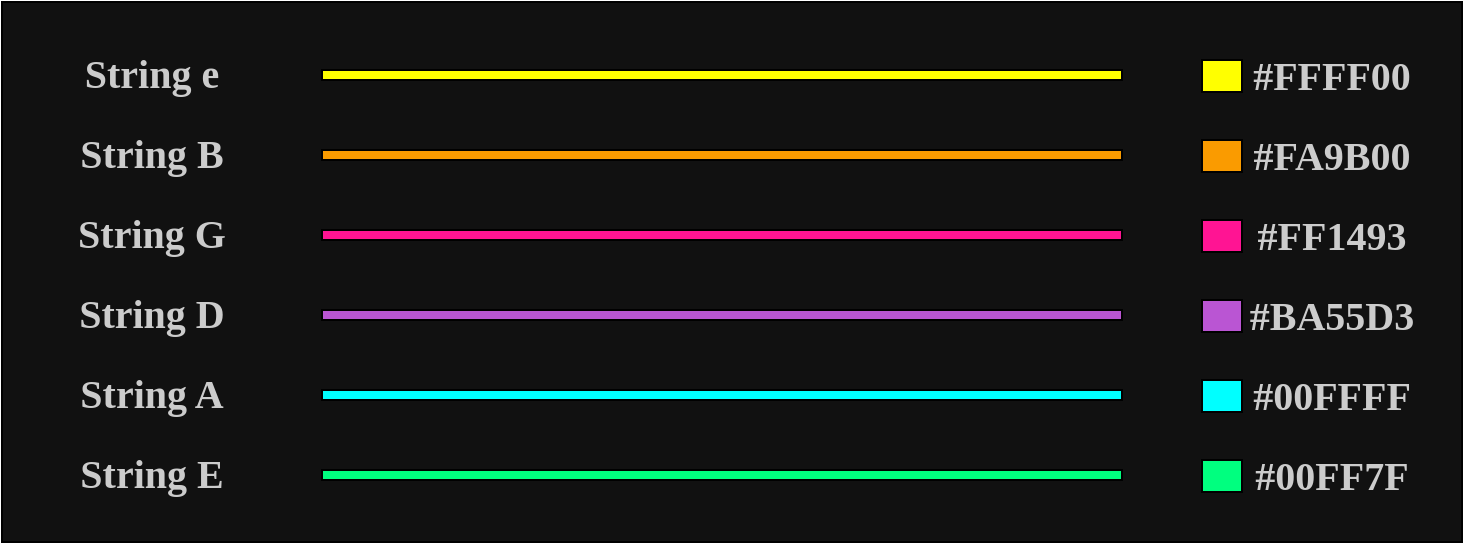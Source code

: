 <mxfile version="20.8.10" type="device"><diagram name="Page-1" id="hFQaVHxl9a7bbsAUh7V9"><mxGraphModel dx="1084" dy="854" grid="1" gridSize="10" guides="1" tooltips="1" connect="1" arrows="1" fold="1" page="1" pageScale="1" pageWidth="827" pageHeight="1169" math="0" shadow="0"><root><mxCell id="0"/><mxCell id="1" parent="0"/><mxCell id="qdTMVZVKZ6MSBZB6tQWG-1" value="" style="rounded=0;whiteSpace=wrap;html=1;fillColor=#111;" vertex="1" parent="1"><mxGeometry x="30" y="200" width="730" height="270" as="geometry"/></mxCell><mxCell id="qdTMVZVKZ6MSBZB6tQWG-2" value="String e" style="rounded=0;whiteSpace=wrap;html=1;fillColor=none;fontSize=20;fontFamily=Fira Code;fontSource=https%3A%2F%2Ffonts.googleapis.com%2Fcss%3Ffamily%3DFira%2BCode;fontStyle=1;strokeWidth=2;strokeColor=none;fontColor=#CCC;" vertex="1" parent="1"><mxGeometry x="50" y="220" width="110" height="30" as="geometry"/></mxCell><mxCell id="qdTMVZVKZ6MSBZB6tQWG-3" value="String B" style="rounded=0;whiteSpace=wrap;html=1;fillColor=none;fontSize=20;fontFamily=Fira Code;fontSource=https%3A%2F%2Ffonts.googleapis.com%2Fcss%3Ffamily%3DFira%2BCode;fontStyle=1;strokeWidth=2;strokeColor=none;fontColor=#CCC;" vertex="1" parent="1"><mxGeometry x="50" y="260" width="110" height="30" as="geometry"/></mxCell><mxCell id="qdTMVZVKZ6MSBZB6tQWG-4" value="String G" style="rounded=0;whiteSpace=wrap;html=1;fillColor=none;fontSize=20;fontFamily=Fira Code;fontSource=https%3A%2F%2Ffonts.googleapis.com%2Fcss%3Ffamily%3DFira%2BCode;fontStyle=1;strokeWidth=2;strokeColor=none;fontColor=#CCC;" vertex="1" parent="1"><mxGeometry x="50" y="300" width="110" height="30" as="geometry"/></mxCell><mxCell id="qdTMVZVKZ6MSBZB6tQWG-5" value="String D" style="rounded=0;whiteSpace=wrap;html=1;fillColor=none;fontSize=20;fontFamily=Fira Code;fontSource=https%3A%2F%2Ffonts.googleapis.com%2Fcss%3Ffamily%3DFira%2BCode;fontStyle=1;strokeWidth=2;strokeColor=none;fontColor=#CCC;" vertex="1" parent="1"><mxGeometry x="50" y="340" width="110" height="30" as="geometry"/></mxCell><mxCell id="qdTMVZVKZ6MSBZB6tQWG-6" value="String A" style="rounded=0;whiteSpace=wrap;html=1;fillColor=none;fontSize=20;fontFamily=Fira Code;fontSource=https%3A%2F%2Ffonts.googleapis.com%2Fcss%3Ffamily%3DFira%2BCode;fontStyle=1;strokeWidth=2;strokeColor=none;fontColor=#CCC;" vertex="1" parent="1"><mxGeometry x="50" y="380" width="110" height="30" as="geometry"/></mxCell><mxCell id="qdTMVZVKZ6MSBZB6tQWG-7" value="String E" style="rounded=0;whiteSpace=wrap;html=1;fillColor=none;fontSize=20;fontFamily=Fira Code;fontSource=https%3A%2F%2Ffonts.googleapis.com%2Fcss%3Ffamily%3DFira%2BCode;fontStyle=1;strokeWidth=2;strokeColor=none;fontColor=#CCC;" vertex="1" parent="1"><mxGeometry x="50" y="420" width="110" height="30" as="geometry"/></mxCell><mxCell id="qdTMVZVKZ6MSBZB6tQWG-8" value="" style="rounded=0;whiteSpace=wrap;html=1;fontSize=20;fontColor=#CCC;fillColor=#FFFF00;" vertex="1" parent="1"><mxGeometry x="190" y="234" width="400" height="5" as="geometry"/></mxCell><mxCell id="qdTMVZVKZ6MSBZB6tQWG-9" value="" style="rounded=0;whiteSpace=wrap;html=1;fontSize=20;fontColor=#CCC;fillColor=#FA9B00;" vertex="1" parent="1"><mxGeometry x="190" y="274" width="400" height="5" as="geometry"/></mxCell><mxCell id="qdTMVZVKZ6MSBZB6tQWG-10" value="" style="rounded=0;whiteSpace=wrap;html=1;fontSize=20;fontColor=#CCC;fillColor=#FF1493;" vertex="1" parent="1"><mxGeometry x="190" y="314" width="400" height="5" as="geometry"/></mxCell><mxCell id="qdTMVZVKZ6MSBZB6tQWG-11" value="" style="rounded=0;whiteSpace=wrap;html=1;fontSize=20;fontColor=#CCC;fillColor=#BA55D3;" vertex="1" parent="1"><mxGeometry x="190" y="354" width="400" height="5" as="geometry"/></mxCell><mxCell id="qdTMVZVKZ6MSBZB6tQWG-12" value="" style="rounded=0;whiteSpace=wrap;html=1;fontSize=20;fontColor=#CCC;fillColor=#00FFFF;" vertex="1" parent="1"><mxGeometry x="190" y="394" width="400" height="5" as="geometry"/></mxCell><mxCell id="qdTMVZVKZ6MSBZB6tQWG-13" value="" style="rounded=0;whiteSpace=wrap;html=1;fontSize=20;fontColor=#CCC;fillColor=#00FF7F;" vertex="1" parent="1"><mxGeometry x="190" y="434" width="400" height="5" as="geometry"/></mxCell><mxCell id="qdTMVZVKZ6MSBZB6tQWG-14" value="#FFFF00" style="rounded=0;whiteSpace=wrap;html=1;fillColor=none;fontSize=20;fontFamily=Fira Code;fontSource=https%3A%2F%2Ffonts.googleapis.com%2Fcss%3Ffamily%3DFira%2BCode;fontStyle=1;strokeWidth=2;strokeColor=none;fontColor=#CCC;" vertex="1" parent="1"><mxGeometry x="640" y="221" width="110" height="30" as="geometry"/></mxCell><mxCell id="qdTMVZVKZ6MSBZB6tQWG-15" value="" style="rounded=0;whiteSpace=wrap;html=1;fontSize=20;fontColor=#CCC;fillColor=#FFFF00;" vertex="1" parent="1"><mxGeometry x="630" y="229" width="20" height="16" as="geometry"/></mxCell><mxCell id="qdTMVZVKZ6MSBZB6tQWG-16" value="#FA9B00" style="rounded=0;whiteSpace=wrap;html=1;fillColor=none;fontSize=20;fontFamily=Fira Code;fontSource=https%3A%2F%2Ffonts.googleapis.com%2Fcss%3Ffamily%3DFira%2BCode;fontStyle=1;strokeWidth=2;strokeColor=none;fontColor=#CCC;" vertex="1" parent="1"><mxGeometry x="640" y="261" width="110" height="30" as="geometry"/></mxCell><mxCell id="qdTMVZVKZ6MSBZB6tQWG-17" value="" style="rounded=0;whiteSpace=wrap;html=1;fontSize=20;fontColor=#CCC;fillColor=#FA9B00;" vertex="1" parent="1"><mxGeometry x="630" y="269" width="20" height="16" as="geometry"/></mxCell><mxCell id="qdTMVZVKZ6MSBZB6tQWG-18" value="#FF1493" style="rounded=0;whiteSpace=wrap;html=1;fillColor=none;fontSize=20;fontFamily=Fira Code;fontSource=https%3A%2F%2Ffonts.googleapis.com%2Fcss%3Ffamily%3DFira%2BCode;fontStyle=1;strokeWidth=2;strokeColor=none;fontColor=#CCC;" vertex="1" parent="1"><mxGeometry x="640" y="301" width="110" height="30" as="geometry"/></mxCell><mxCell id="qdTMVZVKZ6MSBZB6tQWG-19" value="" style="rounded=0;whiteSpace=wrap;html=1;fontSize=20;fontColor=#CCC;fillColor=#FF1493;" vertex="1" parent="1"><mxGeometry x="630" y="309" width="20" height="16" as="geometry"/></mxCell><mxCell id="qdTMVZVKZ6MSBZB6tQWG-20" value="#BA55D3" style="rounded=0;whiteSpace=wrap;html=1;fillColor=none;fontSize=20;fontFamily=Fira Code;fontSource=https%3A%2F%2Ffonts.googleapis.com%2Fcss%3Ffamily%3DFira%2BCode;fontStyle=1;strokeWidth=2;strokeColor=none;fontColor=#CCC;" vertex="1" parent="1"><mxGeometry x="640" y="341" width="110" height="30" as="geometry"/></mxCell><mxCell id="qdTMVZVKZ6MSBZB6tQWG-21" value="" style="rounded=0;whiteSpace=wrap;html=1;fontSize=20;fontColor=#CCC;fillColor=#BA55D3;" vertex="1" parent="1"><mxGeometry x="630" y="349" width="20" height="16" as="geometry"/></mxCell><mxCell id="qdTMVZVKZ6MSBZB6tQWG-22" value="#00FFFF" style="rounded=0;whiteSpace=wrap;html=1;fillColor=none;fontSize=20;fontFamily=Fira Code;fontSource=https%3A%2F%2Ffonts.googleapis.com%2Fcss%3Ffamily%3DFira%2BCode;fontStyle=1;strokeWidth=2;strokeColor=none;fontColor=#CCC;" vertex="1" parent="1"><mxGeometry x="640" y="381" width="110" height="30" as="geometry"/></mxCell><mxCell id="qdTMVZVKZ6MSBZB6tQWG-23" value="" style="rounded=0;whiteSpace=wrap;html=1;fontSize=20;fontColor=#CCC;fillColor=#00FFFF;" vertex="1" parent="1"><mxGeometry x="630" y="389" width="20" height="16" as="geometry"/></mxCell><mxCell id="qdTMVZVKZ6MSBZB6tQWG-24" value="#00FF7F" style="rounded=0;whiteSpace=wrap;html=1;fillColor=none;fontSize=20;fontFamily=Fira Code;fontSource=https%3A%2F%2Ffonts.googleapis.com%2Fcss%3Ffamily%3DFira%2BCode;fontStyle=1;strokeWidth=2;strokeColor=none;fontColor=#CCC;" vertex="1" parent="1"><mxGeometry x="640" y="421" width="110" height="30" as="geometry"/></mxCell><mxCell id="qdTMVZVKZ6MSBZB6tQWG-25" value="" style="rounded=0;whiteSpace=wrap;html=1;fontSize=20;fontColor=#CCC;fillColor=#00FF7F;" vertex="1" parent="1"><mxGeometry x="630" y="429" width="20" height="16" as="geometry"/></mxCell></root></mxGraphModel></diagram></mxfile>